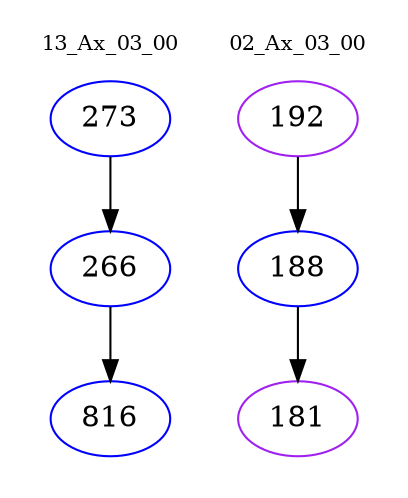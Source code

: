 digraph{
subgraph cluster_0 {
color = white
label = "13_Ax_03_00";
fontsize=10;
T0_273 [label="273", color="blue"]
T0_273 -> T0_266 [color="black"]
T0_266 [label="266", color="blue"]
T0_266 -> T0_816 [color="black"]
T0_816 [label="816", color="blue"]
}
subgraph cluster_1 {
color = white
label = "02_Ax_03_00";
fontsize=10;
T1_192 [label="192", color="purple"]
T1_192 -> T1_188 [color="black"]
T1_188 [label="188", color="blue"]
T1_188 -> T1_181 [color="black"]
T1_181 [label="181", color="purple"]
}
}
